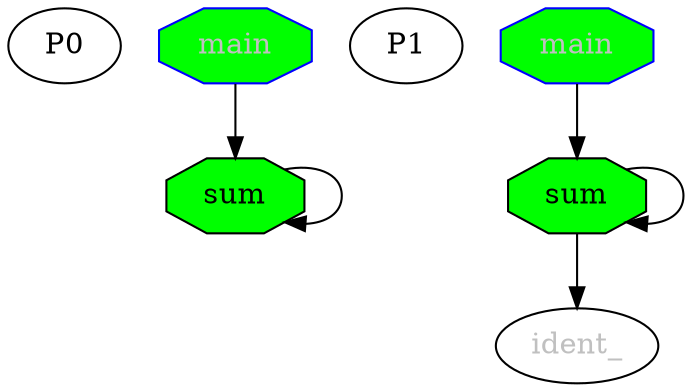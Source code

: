 digraph G{
subgraph G0{ 
side0[label = P0]
node[color = black];
sum0[label = "sum",fontcolor = "black"];
main0[label = "main",fontcolor = "grey"];
sum0[shape = "octagon",  style = "filled", fillcolor = "green"]
main0[shape = "octagon", color = "blue", style = "filled", fillcolor = "green"]
sum0->sum0
main0->sum0
}
subgraph G1{ 
side1[label = P1]
node[color = black];
sum1[label = "sum",fontcolor = "black"];
main1[label = "main",fontcolor = "grey"];
ident_1[label = "ident_",fontcolor = "grey"];
sum1[shape = "octagon",  style = "filled", fillcolor = "green"]
main1[shape = "octagon", color = "blue", style = "filled", fillcolor = "green"]
ident_1[shape = "ellipse",  style = "filled", fillcolor = "white"]
sum1->sum1
main1->sum1
sum1->ident_1
}
}

